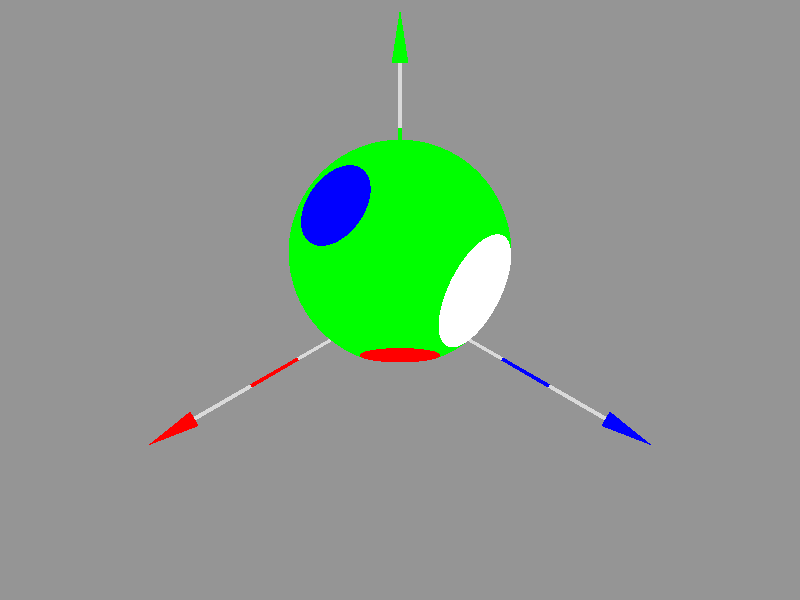 #version 3.7;
#macro axis( len, tex_odd, tex_even)
  union{ cylinder { <0, -len, 0>,<0, len, 0>, 0.05
    texture{ checker
      texture{ tex_odd }
      texture{ tex_even }
   translate <0.1, 0, 0.1> }}
  cone{<0, len, 0>, 0.2, <0, len+0.7, 0>, 0 texture{tex_even} }}
#end

#macro axis_xyz( len_x, len_y, len_z, tex_common, tex_x, tex_y, tex_z)
union{
#if (len_x != 0) object { axis(len_x, tex_common, tex_x) rotate< 0, 0,-90>} #end
#if (len_y != 0) object { axis(len_y, tex_common, tex_y) rotate< 0, 0, 0>}  #end
#if (len_z != 0) object { axis(len_z, tex_common, tex_z) rotate<90, 0, 0>}  #end }
#end

#include "textures.inc"
#declare tex_default = texture { Polished_Chrome
          pigment{ rgb<0.00, 0.70, 0.00>}
          finish { phong 1 reflection {0.10 metallic 0.4} }}


#declare tex_axis_common = texture { Polished_Chrome
          pigment{ rgb<0.70, 0.70, 0.70>}
          finish { phong 1 reflection {0.10 metallic 0.4} }}


#declare tex_axis_x = texture { Polished_Chrome
          pigment{ rgb<1.00, 0.00, 0.00>}
          finish { phong 1 reflection {0.10 metallic 0.4} }}


#declare tex_axis_y = texture { Polished_Chrome
          pigment{ rgb<0.00, 1.00, 0.00>}
          finish { phong 1 reflection {0.10 metallic 0.4} }}


#declare tex_axis_z = texture { Polished_Chrome
          pigment{ rgb<0.00, 0.00, 1.00>}
          finish { phong 1 reflection {0.10 metallic 0.4} }}


global_settings { assumed_gamma 1 }
#include "shapes.inc"
camera {perspective angle 100
        location <5.0, 5.0, 5.0>
        right x*image_width/image_height
        look_at <0.0, 0.0, 0.0>}

light_source{< 100.0, 100.0, 100.0> rgb<1.00, 1.00, 1.00>}

object{ axis_xyz( 5.0, 5.0, 5.0,
        tex_axis_common, tex_axis_x, tex_axis_y, tex_axis_z)}

plane {<1, 0, 0>, 0.00
        texture { Polished_Chrome
          pigment{ rgb<0.30, 0.30, 0.30>}
          finish { phong 1 reflection {0.1 metallic 0.2} }}
        scale<1.00, 1.00, 1.00> rotate<0.00, 0.00, 0.00> translate<0.00, 0.00, 0.00>}

plane {<0, 1, 0>, 0.00
        texture { Polished_Chrome
          pigment{ rgb<0.30, 0.30, 0.30>}
          finish { phong 1 reflection {0.1 metallic 0.2} }}
        scale<1.00, 1.00, 1.00> rotate<0.00, 0.00, 0.00> translate<0.00, 0.00, 0.00>}

plane {<0, 0, 1>, 0.00
        texture { Polished_Chrome
          pigment{ rgb<0.30, 0.30, 0.30>}
          finish { phong 1 reflection {0.1 metallic 0.2} }}
        scale<1.00, 1.00, 1.00> rotate<0.00, 0.00, 0.00> translate<0.00, 0.00, 0.00>}

#declare tex_red = texture { Polished_Chrome
          pigment{ rgb<1.00, 0.00, 0.00>}
          finish { phong 1 reflection {0.10 metallic 0.4} }}


#declare tex_green = texture { Polished_Chrome
          pigment{ rgb<0.00, 1.00, 0.00>}
          finish { phong 1 reflection {0.10 metallic 0.4} }}


#declare tex_blue = texture { Polished_Chrome
          pigment{ rgb<0.00, 0.00, 1.00>}
          finish { phong 1 reflection {0.10 metallic 0.4} }}


#declare tex_pink = texture { Polished_Chrome
          pigment{ rgb<8.00, 2.00, 3.00>}
          finish { phong 1 reflection {0.10 metallic 0.4} }}


difference {
sphere {<1.00, 1.00, 1.00>, 2.00
        texture { tex_green }
        scale<1.00, 1.00, 1.00> rotate<0.00, 0.00, 0.00> translate<0.00, 1.00, 0.00>}

union {
sphere {<2.00, 1.00, 2.00>, 0.70
        texture { tex_red }
        scale<1.00, 1.00, 1.00> rotate<0.00, 0.00, 0.00> translate<0.00, 0.00, 0.00>}

sphere {<2.00, 3.00, 1.00>, 0.80
        texture { tex_blue }
        scale<1.00, 1.00, 1.00> rotate<0.00, 0.00, 0.00> translate<0.00, 0.00, 0.00>}

sphere {<1.00, 2.00, 3.00>, 1.00
        texture { tex_pink }
        scale<1.00, 1.00, 1.00> rotate<0.00, 0.00, 0.00> translate<0.00, 0.00, 0.00>}

}

}

